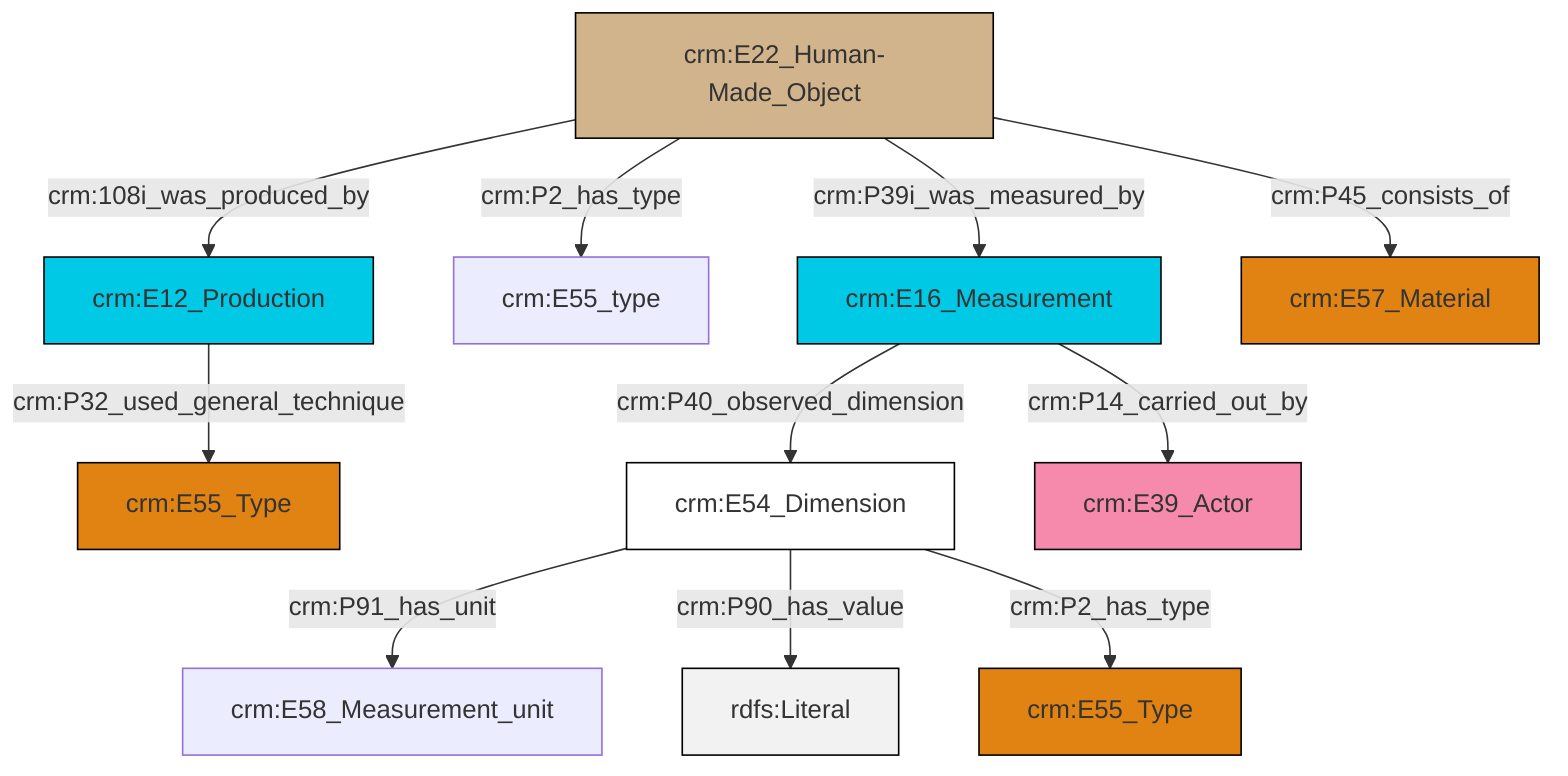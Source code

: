 graph TD
classDef Literal fill:#f2f2f2,stroke:#000000;
classDef CRM_Entity fill:#FFFFFF,stroke:#000000;
classDef Temporal_Entity fill:#00C9E6, stroke:#000000;
classDef Type fill:#E18312, stroke:#000000;
classDef Time-Span fill:#2C9C91, stroke:#000000;
classDef Appellation fill:#FFEB7F, stroke:#000000;
classDef Place fill:#008836, stroke:#000000;
classDef Persistent_Item fill:#B266B2, stroke:#000000;
classDef Conceptual_Object fill:#FFD700, stroke:#000000;
classDef Physical_Thing fill:#D2B48C, stroke:#000000;
classDef Actor fill:#f58aad, stroke:#000000;
classDef PC_Classes fill:#4ce600, stroke:#000000;
classDef Multi fill:#cccccc,stroke:#000000;

0["crm:E54_Dimension"]:::CRM_Entity -->|crm:P91_has_unit| 1["crm:E58_Measurement_unit"]:::Default
9["crm:E16_Measurement"]:::Temporal_Entity -->|crm:P40_observed_dimension| 0["crm:E54_Dimension"]:::CRM_Entity
12["crm:E22_Human-Made_Object"]:::Physical_Thing -->|crm:108i_was_produced_by| 13["crm:E12_Production"]:::Temporal_Entity
0["crm:E54_Dimension"]:::CRM_Entity -->|crm:P90_has_value| 14[rdfs:Literal]:::Literal
12["crm:E22_Human-Made_Object"]:::Physical_Thing -->|crm:P2_has_type| 10["crm:E55_type"]:::Default
0["crm:E54_Dimension"]:::CRM_Entity -->|crm:P2_has_type| 15["crm:E55_Type"]:::Type
13["crm:E12_Production"]:::Temporal_Entity -->|crm:P32_used_general_technique| 3["crm:E55_Type"]:::Type
12["crm:E22_Human-Made_Object"]:::Physical_Thing -->|crm:P39i_was_measured_by| 9["crm:E16_Measurement"]:::Temporal_Entity
12["crm:E22_Human-Made_Object"]:::Physical_Thing -->|crm:P45_consists_of| 7["crm:E57_Material"]:::Type
9["crm:E16_Measurement"]:::Temporal_Entity -->|crm:P14_carried_out_by| 5["crm:E39_Actor"]:::Actor